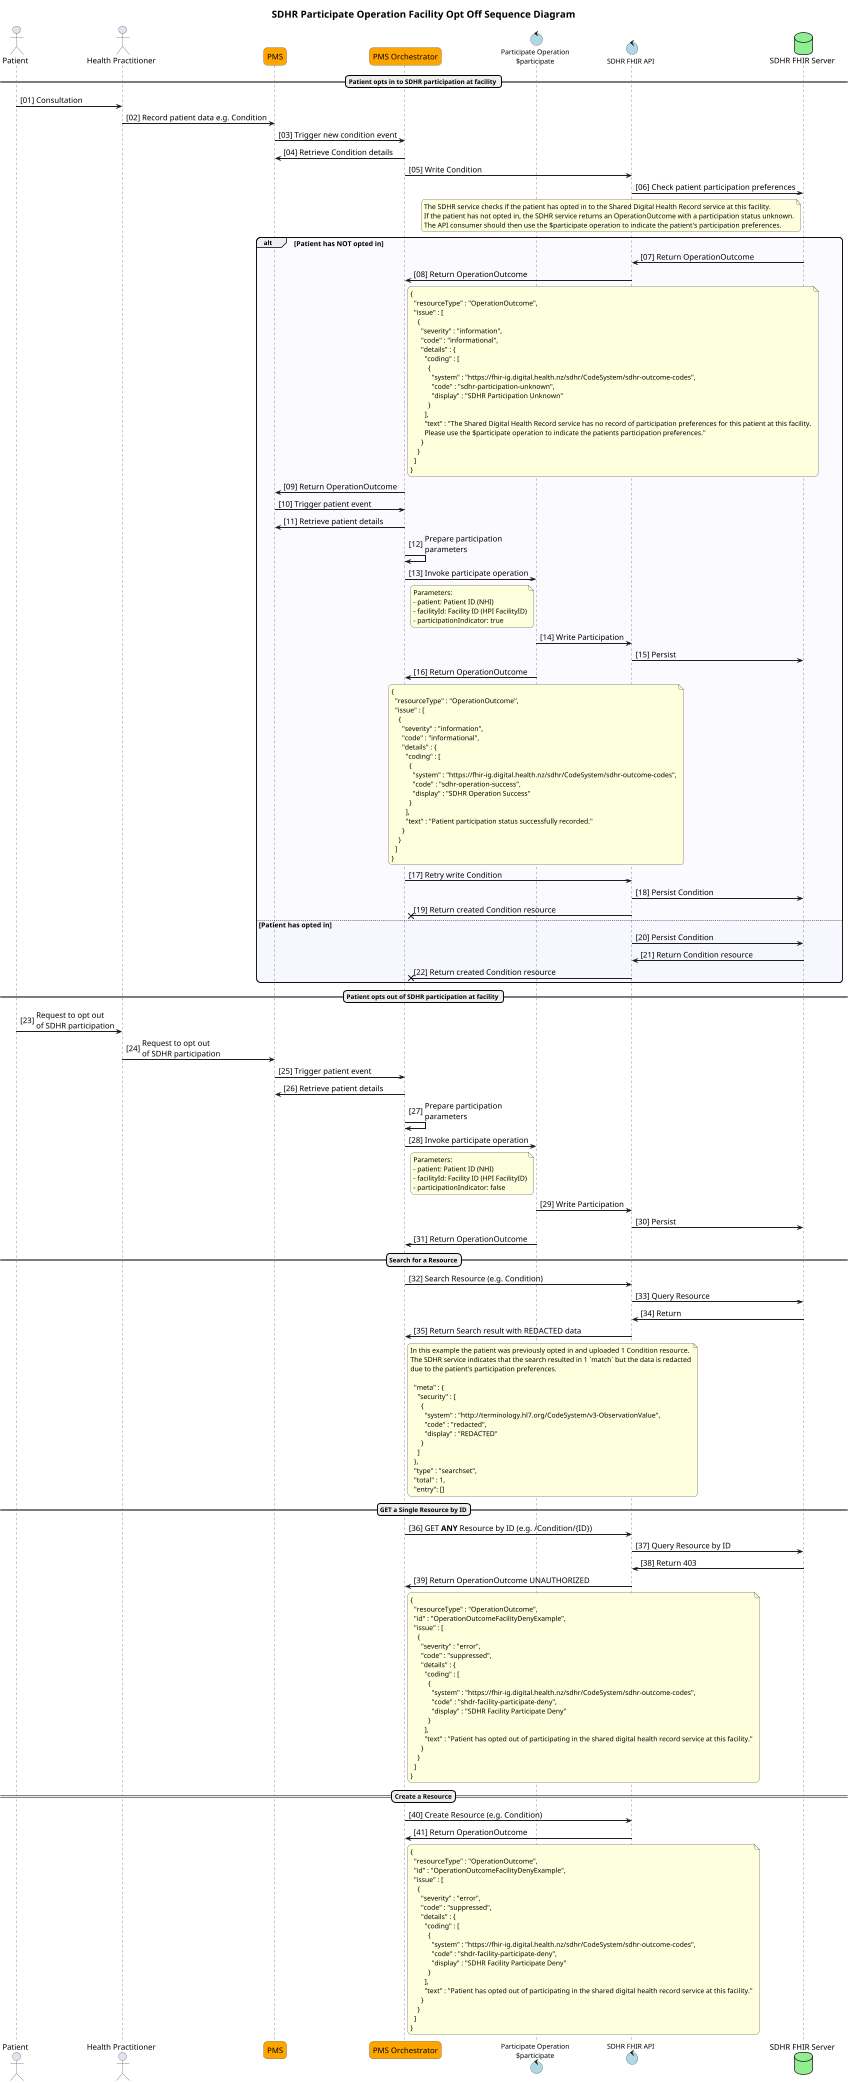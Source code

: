 @startuml

title SDHR Participate Operation Facility Opt Off Sequence Diagram

autonumber "<color:Black>[00]"

skinparam ActorFontSize 16
skinparam ArrowFontSize 12
skinparam ArrowFontSize 16
skinparam BoxPadding 5
skinparam DatabaseFontSize 16
skinparam dpi 400
skinparam EntityFontSize 16
skinparam MaxMessageSize 375
skinparam NoteFontSize 14
skinparam ParticipantFontSize 16
skinparam ParticipantPadding 5
skinparam responseMessageBelowArrow true
skinparam roundcorner 15
skinparam sequenceArrowThickness 2
skinparam SequenceBoxFontSize 16
skinparam sequencegroupfontsize 14
skinparam SequenceMessageAlignment left
skinparam sequenceStyle uml2
skinparam TitleFontSize 20
' semi-transparent sequence groups!
' see https://sarafian.github.io/tips/2021/03/11/plantuml-tips-tricks-1.html#:~:text=responseMessageBelowArrow-,Semi,-transparent%20group%20backgrounds
skinparam SequenceGroupBodyBackgroundColor #EEEEFF50

scale max 400 width
scale 300*500

actor "Patient" as Patient
actor "Health Practitioner" as USER
participant "PMS" as APIC #Orange
participant "PMS Orchestrator" as ORCHESTRATOR #Orange
control "Participate Operation\n$participate" as PARTICIPATE #LightBlue
control "SDHR FHIR API" as FHIRAPI #LightBlue
database "SDHR FHIR Server" as SDHR #LightGreen

== Patient opts in to SDHR participation at facility ==
Patient -> USER : Consultation
USER -> APIC : Record patient data e.g. Condition
APIC -> ORCHESTRATOR : Trigger new condition event
ORCHESTRATOR -> APIC : Retrieve Condition details
ORCHESTRATOR ->FHIRAPI : Write Condition
FHIRAPI -> SDHR : Check patient participation preferences
note left of SDHR
  The SDHR service checks if the patient has opted in to the Shared Digital Health Record service at this facility.
  If the patient has not opted in, the SDHR service returns an OperationOutcome with a participation status unknown.
  The API consumer should then use the $participate operation to indicate the patient's participation preferences.
end note
alt Patient has **NOT** opted in
  SDHR -> FHIRAPI : Return OperationOutcome
  FHIRAPI -> ORCHESTRATOR : Return OperationOutcome
  note right of ORCHESTRATOR
{
  "resourceType" : "OperationOutcome",
  "issue" : [
    {
      "severity" : "information",
      "code" : "informational",
      "details" : {
        "coding" : [
          {
            "system" : "https://fhir-ig.digital.health.nz/sdhr/CodeSystem/sdhr-outcome-codes",
            "code" : "sdhr-participation-unknown",
            "display" : "SDHR Participation Unknown"
          }
        ],
        "text" : "The Shared Digital Health Record service has no record of participation preferences for this patient at this facility.
        Please use the $participate operation to indicate the patients participation preferences."
      }
    }
  ]
}
  end note
  ORCHESTRATOR -> APIC : Return OperationOutcome
  APIC -> ORCHESTRATOR : Trigger patient event
  ORCHESTRATOR -> APIC : Retrieve patient details
  ORCHESTRATOR -> ORCHESTRATOR : Prepare participation\nparameters
  ORCHESTRATOR -> PARTICIPATE : Invoke participate operation
  note left of PARTICIPATE
    Parameters:
    - patient: Patient ID (NHI)
    - facilityId: Facility ID (HPI FacilityID)
    - participationIndicator: true
  end note
  PARTICIPATE -> FHIRAPI : Write Participation
  FHIRAPI -> SDHR : Persist
  PARTICIPATE -> ORCHESTRATOR : Return OperationOutcome
  note over PARTICIPATE
  {
    "resourceType" : "OperationOutcome",
    "issue" : [
      {
        "severity" : "information",
        "code" : "informational",
        "details" : {
          "coding" : [
            {
              "system" : "https://fhir-ig.digital.health.nz/sdhr/CodeSystem/sdhr-outcome-codes",
              "code" : "sdhr-operation-success",
              "display" : "SDHR Operation Success"
            }
          ],
          "text" : "Patient participation status successfully recorded."
        }
      }
    ]
  }
  end note
  ORCHESTRATOR ->FHIRAPI : Retry write Condition
  FHIRAPI -> SDHR : Persist Condition
  FHIRAPI -x ORCHESTRATOR : Return created Condition resource
else Patient has opted in
  FHIRAPI -> SDHR : Persist Condition
  SDHR -> FHIRAPI : Return Condition resource
  FHIRAPI -x ORCHESTRATOR : Return created Condition resource


end

== Patient opts out of SDHR participation at facility ==
Patient -> USER : Request to opt out\nof SDHR participation
USER -> APIC : Request to opt out\nof SDHR participation
APIC -> ORCHESTRATOR : Trigger patient event
ORCHESTRATOR -> APIC : Retrieve patient details
ORCHESTRATOR -> ORCHESTRATOR : Prepare participation\nparameters
ORCHESTRATOR -> PARTICIPATE : Invoke participate operation
note left of PARTICIPATE
  Parameters:
  - patient: Patient ID (NHI)
  - facilityId: Facility ID (HPI FacilityID)
  - participationIndicator: false
end note
PARTICIPATE -> FHIRAPI : Write Participation
FHIRAPI -> SDHR : Persist
PARTICIPATE -> ORCHESTRATOR : Return OperationOutcome

==Search for a Resource==
ORCHESTRATOR -> FHIRAPI : Search Resource (e.g. Condition)
FHIRAPI -> SDHR : Query Resource
SDHR -> FHIRAPI : Return
FHIRAPI -> ORCHESTRATOR : Return Search result with REDACTED data
note right of ORCHESTRATOR
In this example the patient was previously opted in and uploaded 1 Condition resource.
The SDHR service indicates that the search resulted in 1 `match` but the data is redacted
due to the patient's participation preferences.

  "meta" : {
    "security" : [
      {
        "system" : "http://terminology.hl7.org/CodeSystem/v3-ObservationValue",
        "code" : "redacted",
        "display" : "REDACTED"
      }
    ]
  },
  "type" : "searchset",
  "total" : 1,
  "entry": []
end note

==GET a Single Resource by ID==
ORCHESTRATOR -> FHIRAPI : GET **ANY** Resource by ID (e.g. /Condition/{ID})
FHIRAPI -> SDHR : Query Resource by ID
SDHR -> FHIRAPI : Return 403
FHIRAPI -> ORCHESTRATOR : Return OperationOutcome UNAUTHORIZED
note right of ORCHESTRATOR
{
  "resourceType" : "OperationOutcome",
  "id" : "OperationOutcomeFacilityDenyExample",
  "issue" : [
    {
      "severity" : "error",
      "code" : "suppressed",
      "details" : {
        "coding" : [
          {
            "system" : "https://fhir-ig.digital.health.nz/sdhr/CodeSystem/sdhr-outcome-codes",
            "code" : "shdr-facility-participate-deny",
            "display" : "SDHR Facility Participate Deny"
          }
        ],
        "text" : "Patient has opted out of participating in the shared digital health record service at this facility."
      }
    }
  ]
}
end note

==Create a Resource==
ORCHESTRATOR -> FHIRAPI : Create Resource (e.g. Condition)
FHIRAPI -> ORCHESTRATOR : Return OperationOutcome
note right of ORCHESTRATOR
{
  "resourceType" : "OperationOutcome",
  "id" : "OperationOutcomeFacilityDenyExample",
  "issue" : [
    {
      "severity" : "error",
      "code" : "suppressed",
      "details" : {
        "coding" : [
          {
            "system" : "https://fhir-ig.digital.health.nz/sdhr/CodeSystem/sdhr-outcome-codes",
            "code" : "shdr-facility-participate-deny",
            "display" : "SDHR Facility Participate Deny"
          }
        ],
        "text" : "Patient has opted out of participating in the shared digital health record service at this facility."
      }
    }
  ]
}
end note

@enduml